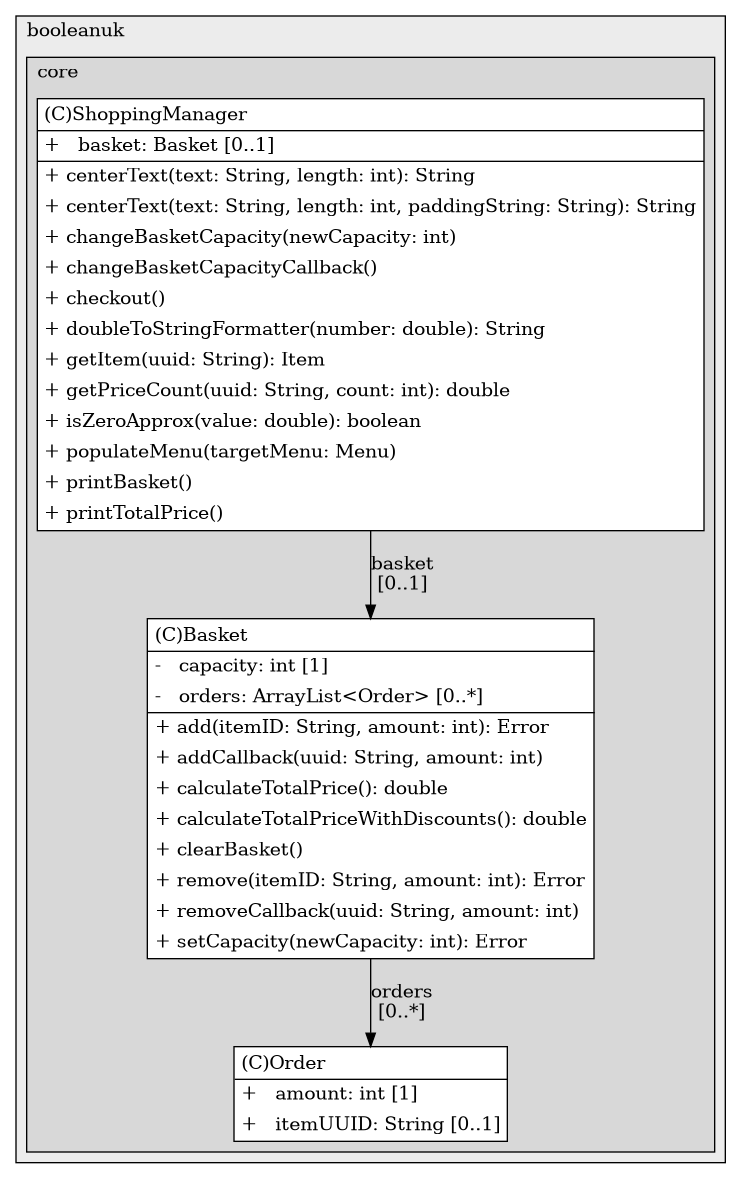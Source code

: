 @startuml

/' diagram meta data start
config=StructureConfiguration;
{
  "projectClassification": {
    "searchMode": "OpenProject", // OpenProject, AllProjects
    "includedProjects": "",
    "pathEndKeywords": "*.impl",
    "isClientPath": "",
    "isClientName": "",
    "isTestPath": "",
    "isTestName": "",
    "isMappingPath": "",
    "isMappingName": "",
    "isDataAccessPath": "",
    "isDataAccessName": "",
    "isDataStructurePath": "",
    "isDataStructureName": "",
    "isInterfaceStructuresPath": "",
    "isInterfaceStructuresName": "",
    "isEntryPointPath": "",
    "isEntryPointName": "",
    "treatFinalFieldsAsMandatory": false
  },
  "graphRestriction": {
    "classPackageExcludeFilter": "",
    "classPackageIncludeFilter": "",
    "classNameExcludeFilter": "",
    "classNameIncludeFilter": "",
    "methodNameExcludeFilter": "",
    "methodNameIncludeFilter": "",
    "removeByInheritance": "", // inheritance/annotation based filtering is done in a second step
    "removeByAnnotation": "",
    "removeByClassPackage": "", // cleanup the graph after inheritance/annotation based filtering is done
    "removeByClassName": "",
    "cutMappings": false,
    "cutEnum": true,
    "cutTests": true,
    "cutClient": true,
    "cutDataAccess": false,
    "cutInterfaceStructures": false,
    "cutDataStructures": false,
    "cutGetterAndSetter": true,
    "cutConstructors": true
  },
  "graphTraversal": {
    "forwardDepth": 6,
    "backwardDepth": 6,
    "classPackageExcludeFilter": "",
    "classPackageIncludeFilter": "",
    "classNameExcludeFilter": "",
    "classNameIncludeFilter": "",
    "methodNameExcludeFilter": "",
    "methodNameIncludeFilter": "",
    "hideMappings": false,
    "hideDataStructures": false,
    "hidePrivateMethods": true,
    "hideInterfaceCalls": true, // indirection: implementation -> interface (is hidden) -> implementation
    "onlyShowApplicationEntryPoints": false, // root node is included
    "useMethodCallsForStructureDiagram": "ForwardOnly" // ForwardOnly, BothDirections, No
  },
  "details": {
    "aggregation": "GroupByClass", // ByClass, GroupByClass, None
    "showClassGenericTypes": true,
    "showMethods": true,
    "showMethodParameterNames": true,
    "showMethodParameterTypes": true,
    "showMethodReturnType": true,
    "showPackageLevels": 2,
    "showDetailedClassStructure": true
  },
  "rootClass": "com.booleanuk.core.Order",
  "extensionCallbackMethod": "" // qualified.class.name#methodName - signature: public static String method(String)
}
diagram meta data end '/



digraph g {
    rankdir="TB"
    splines=polyline
    

'nodes 
subgraph cluster_2058424510 { 
   	label=booleanuk
	labeljust=l
	fillcolor="#ececec"
	style=filled
   
   subgraph cluster_543727311 { 
   	label=core
	labeljust=l
	fillcolor="#d8d8d8"
	style=filled
   
   Basket1325589212[
	label=<<TABLE BORDER="1" CELLBORDER="0" CELLPADDING="4" CELLSPACING="0">
<TR><TD ALIGN="LEFT" >(C)Basket</TD></TR>
<HR/>
<TR><TD ALIGN="LEFT" >-   capacity: int [1]</TD></TR>
<TR><TD ALIGN="LEFT" >-   orders: ArrayList&lt;Order&gt; [0..*]</TD></TR>
<HR/>
<TR><TD ALIGN="LEFT" >+ add(itemID: String, amount: int): Error</TD></TR>
<TR><TD ALIGN="LEFT" >+ addCallback(uuid: String, amount: int)</TD></TR>
<TR><TD ALIGN="LEFT" >+ calculateTotalPrice(): double</TD></TR>
<TR><TD ALIGN="LEFT" >+ calculateTotalPriceWithDiscounts(): double</TD></TR>
<TR><TD ALIGN="LEFT" >+ clearBasket()</TD></TR>
<TR><TD ALIGN="LEFT" >+ remove(itemID: String, amount: int): Error</TD></TR>
<TR><TD ALIGN="LEFT" >+ removeCallback(uuid: String, amount: int)</TD></TR>
<TR><TD ALIGN="LEFT" >+ setCapacity(newCapacity: int): Error</TD></TR>
</TABLE>>
	style=filled
	margin=0
	shape=plaintext
	fillcolor="#FFFFFF"
];

Order1325589212[
	label=<<TABLE BORDER="1" CELLBORDER="0" CELLPADDING="4" CELLSPACING="0">
<TR><TD ALIGN="LEFT" >(C)Order</TD></TR>
<HR/>
<TR><TD ALIGN="LEFT" >+   amount: int [1]</TD></TR>
<TR><TD ALIGN="LEFT" >+   itemUUID: String [0..1]</TD></TR>
</TABLE>>
	style=filled
	margin=0
	shape=plaintext
	fillcolor="#FFFFFF"
];

ShoppingManager1325589212[
	label=<<TABLE BORDER="1" CELLBORDER="0" CELLPADDING="4" CELLSPACING="0">
<TR><TD ALIGN="LEFT" >(C)ShoppingManager</TD></TR>
<HR/>
<TR><TD ALIGN="LEFT" >+   basket: Basket [0..1]</TD></TR>
<HR/>
<TR><TD ALIGN="LEFT" >+ centerText(text: String, length: int): String</TD></TR>
<TR><TD ALIGN="LEFT" >+ centerText(text: String, length: int, paddingString: String): String</TD></TR>
<TR><TD ALIGN="LEFT" >+ changeBasketCapacity(newCapacity: int)</TD></TR>
<TR><TD ALIGN="LEFT" >+ changeBasketCapacityCallback()</TD></TR>
<TR><TD ALIGN="LEFT" >+ checkout()</TD></TR>
<TR><TD ALIGN="LEFT" >+ doubleToStringFormatter(number: double): String</TD></TR>
<TR><TD ALIGN="LEFT" >+ getItem(uuid: String): Item</TD></TR>
<TR><TD ALIGN="LEFT" >+ getPriceCount(uuid: String, count: int): double</TD></TR>
<TR><TD ALIGN="LEFT" >+ isZeroApprox(value: double): boolean</TD></TR>
<TR><TD ALIGN="LEFT" >+ populateMenu(targetMenu: Menu)</TD></TR>
<TR><TD ALIGN="LEFT" >+ printBasket()</TD></TR>
<TR><TD ALIGN="LEFT" >+ printTotalPrice()</TD></TR>
</TABLE>>
	style=filled
	margin=0
	shape=plaintext
	fillcolor="#FFFFFF"
];
} 
} 

'edges    
Basket1325589212 -> Order1325589212[label="orders
[0..*]"];
ShoppingManager1325589212 -> Basket1325589212[label="basket
[0..1]"];
    
}
@enduml